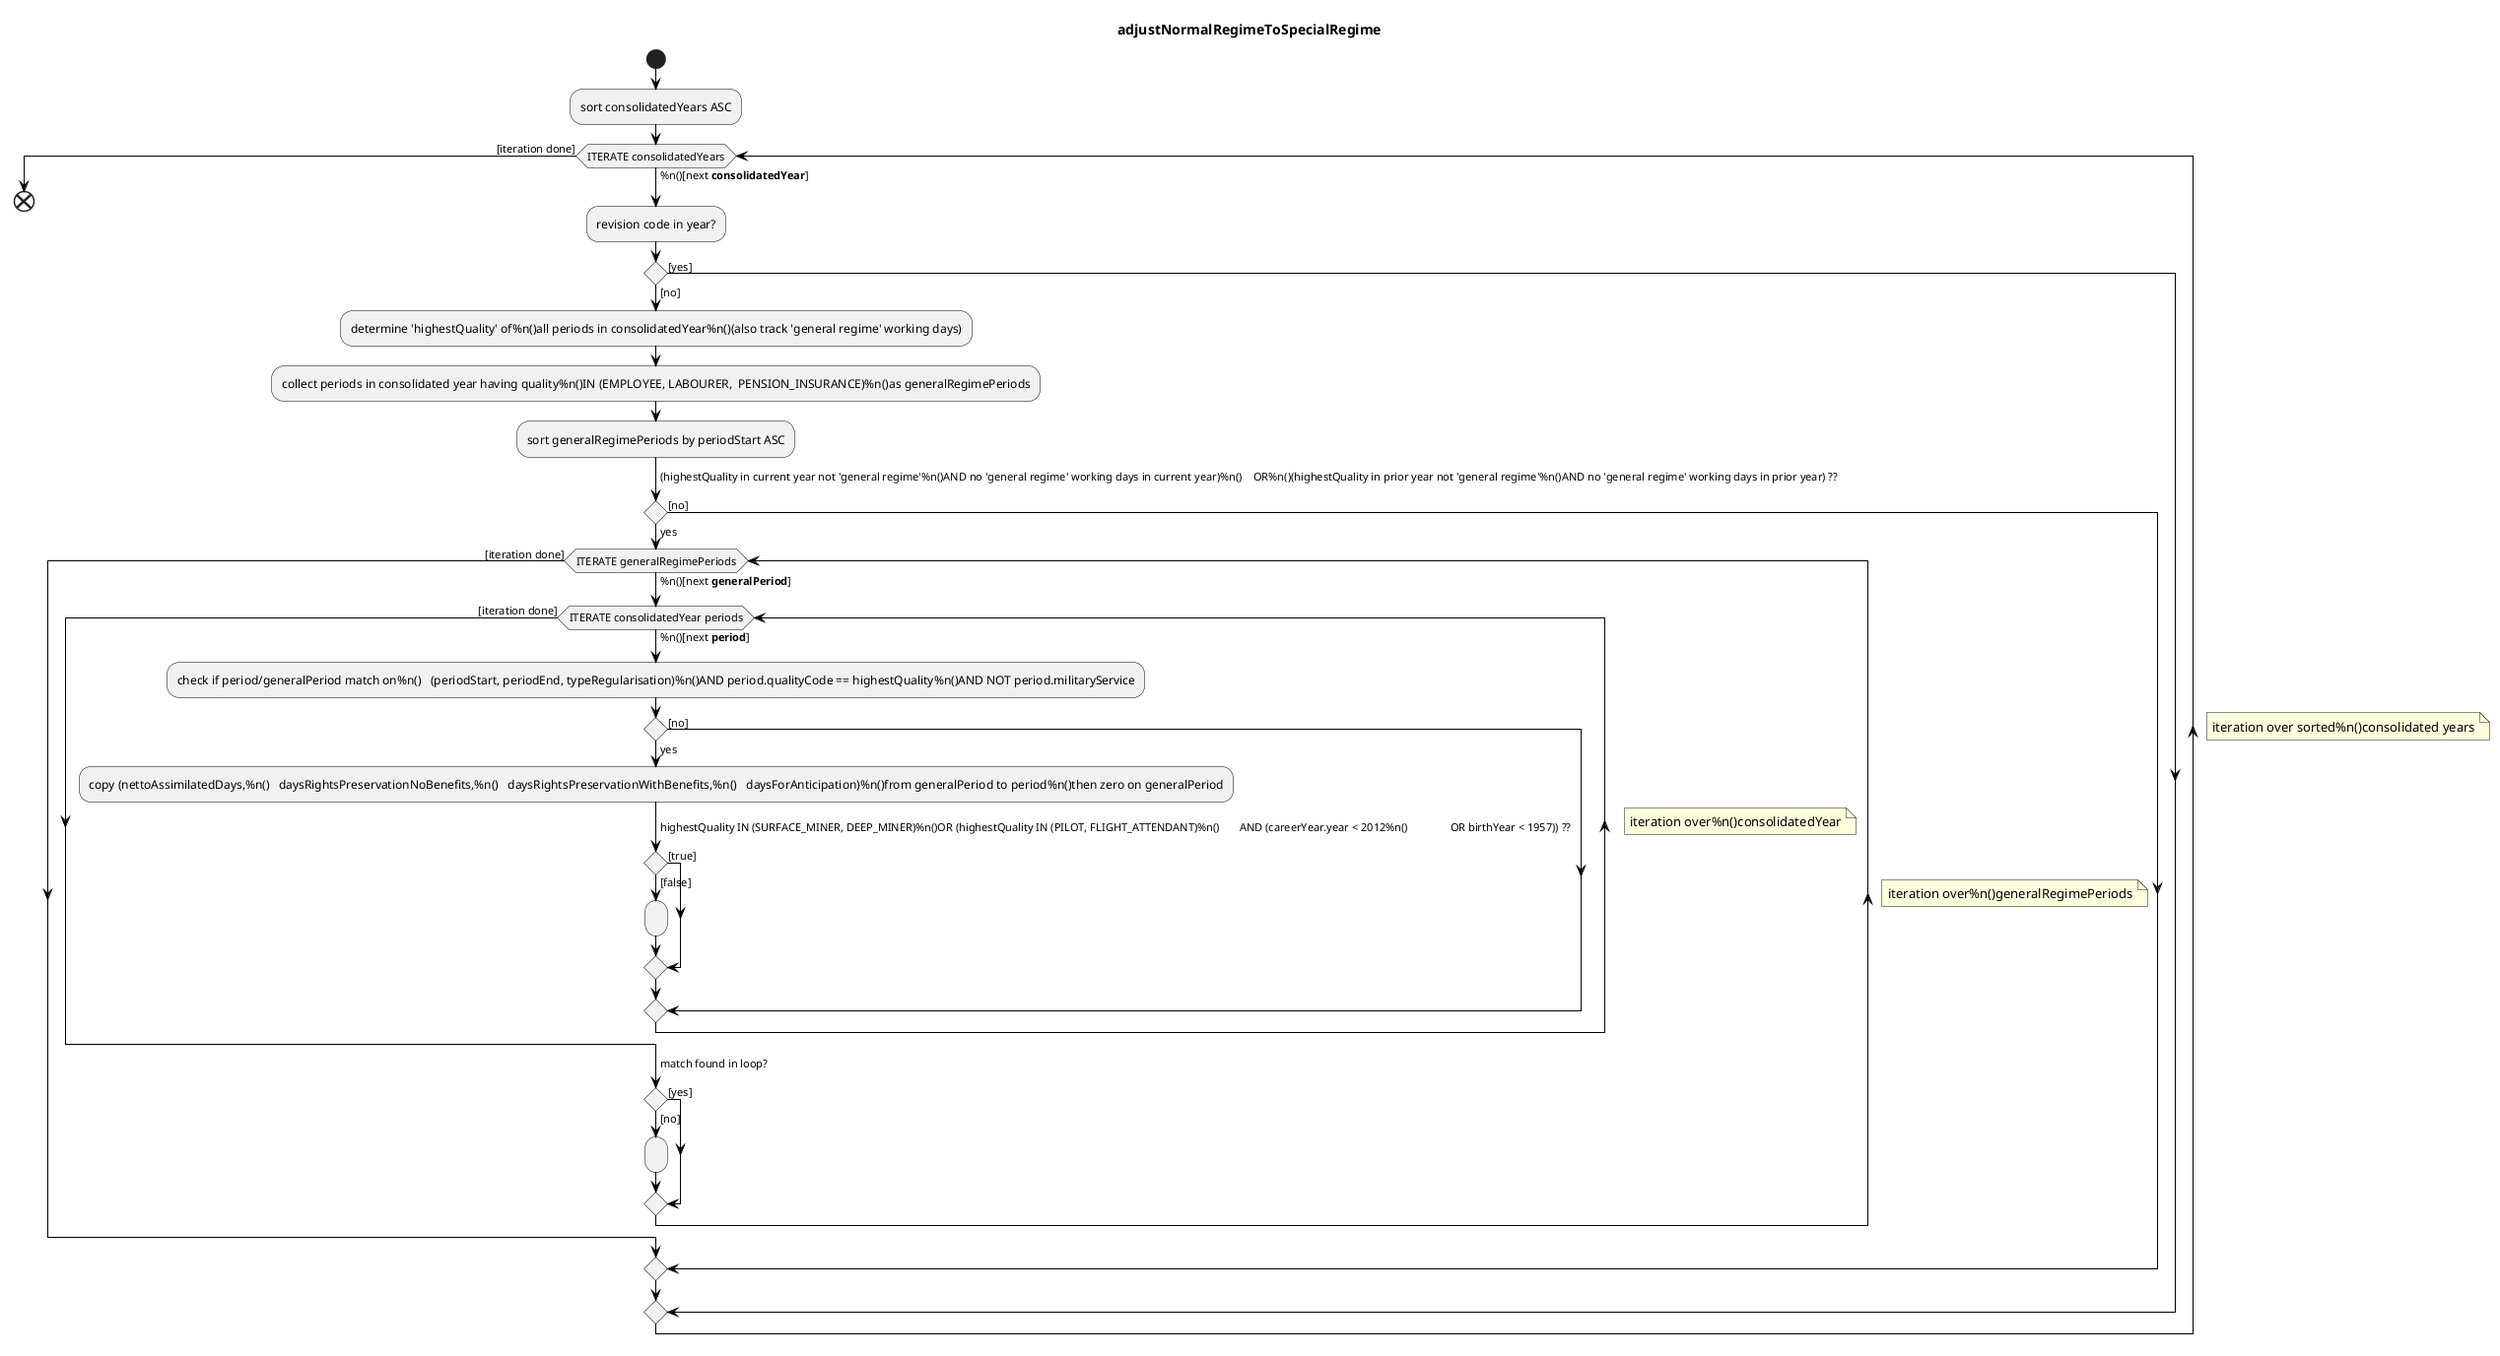 {
  "sha1": "gre6s6ksjri40a5oma4t63nc2x2ngf0",
  "insertion": {
    "when": "2024-06-01T09:03:08.234Z",
    "user": "plantuml@gmail.com"
  }
}
@startuml
skinparam activity {
/'BackgroundColor Yellow'/
BorderColor black
ArrowColor black
}
skinparam shadowing false
/'skinparam backgroundColor white/PaleGreen '/
title adjustNormalRegimeToSpecialRegime
start
:sort consolidatedYears ASC;
while (ITERATE consolidatedYears) is (%n()[next <b>consolidatedYear</b>])
  floating note right: iteration over sorted%n()consolidated years
  :revision code in year?;
  if () then ([no])
    :determine 'highestQuality' of%n()all periods in consolidatedYear%n()(also track 'general regime' working days);
    :collect periods in consolidated year having quality%n()IN (EMPLOYEE, LABOURER,  PENSION_INSURANCE)%n()as generalRegimePeriods;
    :sort generalRegimePeriods by periodStart ASC;
    -> <U+0028>highestQuality in current year not 'general regime'%n()AND no 'general regime' working days in current year<U+0029>%n()    OR%n()<U+0028>highestQuality in prior year not 'general regime'%n()AND no 'general regime' working days in prior year<U+0029> ??;
    if () then (yes)
    while (ITERATE generalRegimePeriods) is (%n()[next <b>generalPeriod</b>])
      floating note right: iteration over%n()generalRegimePeriods
      while (ITERATE consolidatedYear periods) is (%n()[next <b>period</b>])
        floating note right: iteration over%n()consolidatedYear
        :check if period/generalPeriod match on%n()   <U+0028>periodStart, periodEnd, typeRegularisation<U+0029>%n()AND period.qualityCode == highestQuality%n()AND NOT period.militaryService;
        if () then (yes)
          :copy <U+0028>nettoAssimilatedDays,%n()   daysRightsPreservationNoBenefits,%n()   daysRightsPreservationWithBenefits,%n()   daysForAnticipation<U+0029>%n()from generalPeriod to period%n()then zero on generalPeriod;
          -> highestQuality IN <U+0028>SURFACE_MINER, DEEP_MINER<U+0029>%n()OR <U+0028>highestQuality IN <U+0028>PILOT, FLIGHT_ATTENDANT<U+0029>%n()       AND <U+0028>careerYear.year < 2012%n()               OR birthYear < 1957<U+0029><U+0029> ??;
          if () then ([false])
            :;
          else ([true])
          endif
        else ([no])
        endif
      endwhile ([iteration done])
      -> match found in loop?;
      if () then ([no])
        :;
      else ([yes])
      endif
    endwhile ([iteration done])
    else ([no])
    endif
  else ([yes])
  endif
endwhile ([iteration done])
end
@enduml
